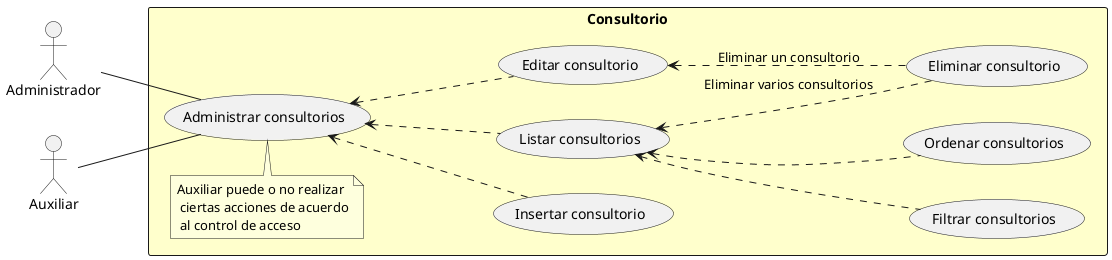 @startuml
left to right direction
actor Administrador
actor Auxiliar

rectangle Consultorio #BUSINESS {
  usecase "Insertar consultorio" as C
  usecase "Listar consultorios" as R
  usecase "Editar consultorio" as U
  usecase "Eliminar consultorio" as D
  usecase "Filtrar consultorios" as Searchable
  usecase "Ordenar consultorios" as Sortable
  usecase "Administrar consultorios" as CRUD
  note "Auxiliar puede o no realizar\r\n ciertas acciones de acuerdo\r\n al control de acceso" as Acl
}

CRUD <--. C
CRUD <--. R
CRUD <--. U

R <.. Searchable
R <.. Sortable
U <.. D: "Eliminar un consultorio"
R <.. D: "Eliminar varios consultorios"

Administrador -- CRUD
Auxiliar -- CRUD
Acl - CRUD
@enduml